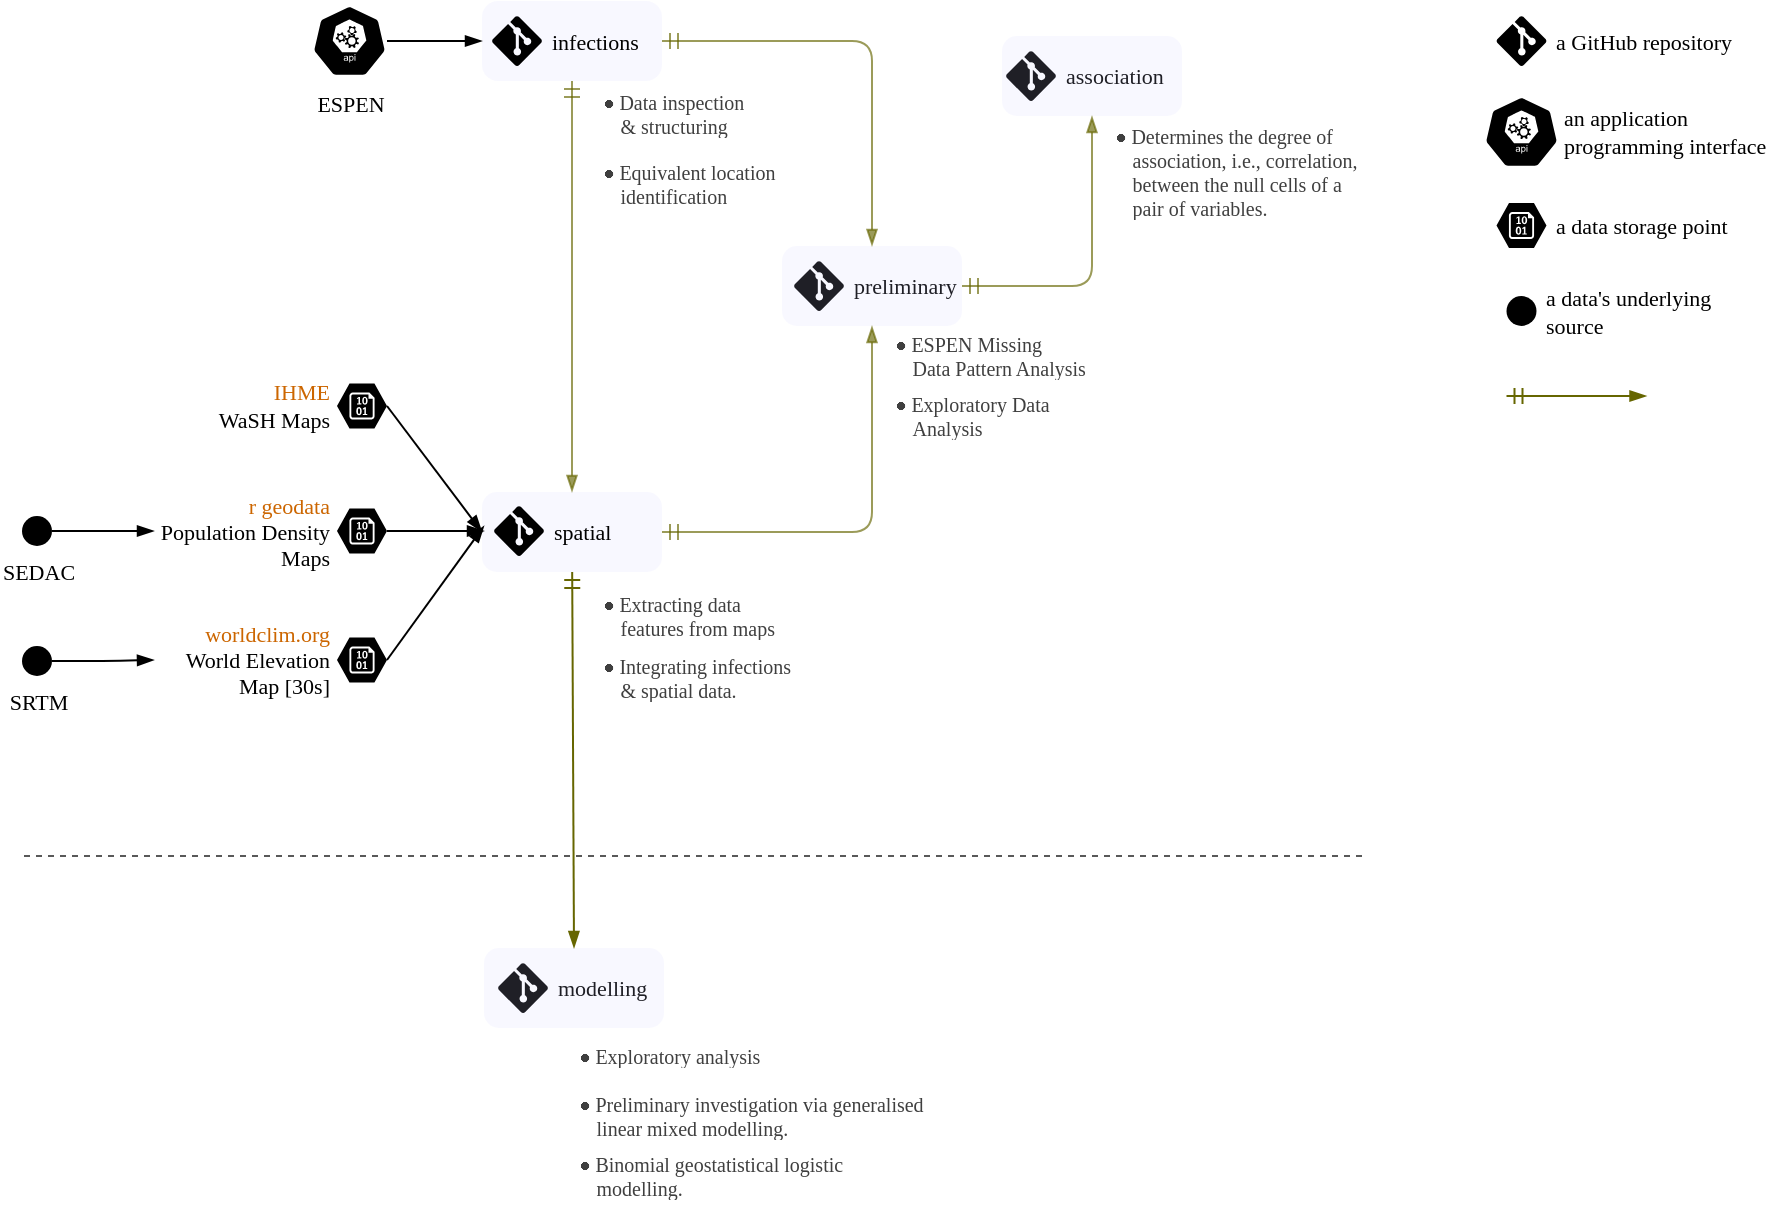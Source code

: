 <mxfile version="20.3.0" type="device"><diagram id="d1ab7348-05c3-a1e3-ca4d-12c340fd6b49" name="flow"><mxGraphModel dx="1038" dy="651" grid="1" gridSize="10" guides="1" tooltips="1" connect="1" arrows="1" fold="1" page="1" pageScale="1" pageWidth="1169" pageHeight="827" background="none" math="1" shadow="0"><root><mxCell id="0"/><mxCell id="1" parent="0"/><mxCell id="x-riW3ZFoQ_IFZtjwUd2-361" style="edgeStyle=orthogonalEdgeStyle;rounded=1;orthogonalLoop=1;jettySize=auto;html=1;entryX=0.5;entryY=1;entryDx=0;entryDy=0;startArrow=ERmandOne;startFill=0;endArrow=blockThin;endFill=1;strokeColor=#666600;opacity=65;" parent="1" source="1m_8A3rN13Qf_xB14CXs-471" target="1m_8A3rN13Qf_xB14CXs-472" edge="1"><mxGeometry relative="1" as="geometry"/></mxCell><mxCell id="x-riW3ZFoQ_IFZtjwUd2-366" value="" style="endArrow=none;dashed=1;html=1;rounded=1;strokeColor=#000000;opacity=65;" parent="1" edge="1"><mxGeometry width="50" height="50" relative="1" as="geometry"><mxPoint x="110" y="540" as="sourcePoint"/><mxPoint x="780" y="540" as="targetPoint"/></mxGeometry></mxCell><UserObject label="a GitHub repository" linkTarget="_blank" id="p4-r0AeJtEcNpWh-sozY-361"><mxCell style="verticalLabelPosition=middle;html=1;verticalAlign=middle;align=left;strokeColor=none;fillColor=#000000;shape=mxgraph.azure.git_repository;shadow=0;rotation=0;labelPosition=right;spacingRight=1;spacing=5;fontFamily=Gafata;fontSize=11;" vertex="1" parent="1"><mxGeometry x="846.25" y="120" width="25" height="25" as="geometry"/></mxCell></UserObject><mxCell id="p4-r0AeJtEcNpWh-sozY-362" value="an application&lt;br&gt;programming&amp;nbsp;interface" style="sketch=0;html=1;dashed=0;whitespace=wrap;fillColor=#000000;strokeColor=#ffffff;points=[[0.005,0.63,0],[0.1,0.2,0],[0.9,0.2,0],[0.5,0,0],[0.995,0.63,0],[0.72,0.99,0],[0.5,1,0],[0.28,0.99,0]];shape=mxgraph.kubernetes.icon;prIcon=api;labelPosition=right;verticalLabelPosition=middle;align=left;verticalAlign=middle;fontFamily=Gafata;fontSize=11;rotation=0;" vertex="1" parent="1"><mxGeometry x="840" y="160" width="37.5" height="36" as="geometry"/></mxCell><mxCell id="p4-r0AeJtEcNpWh-sozY-363" value="a data storage point" style="verticalLabelPosition=middle;html=1;verticalAlign=middle;align=left;strokeColor=none;fillColor=#000000;shape=mxgraph.azure.storage_blob;shadow=0;fontFamily=Gafata;fontSize=11;fontColor=#000000;rotation=0;labelPosition=right;spacing=5;" vertex="1" parent="1"><mxGeometry x="846.25" y="213.5" width="25" height="22.5" as="geometry"/></mxCell><mxCell id="p4-r0AeJtEcNpWh-sozY-364" value="a data's underlying&lt;br&gt;source" style="shape=ellipse;html=1;dashed=0;whitespace=wrap;aspect=fixed;perimeter=ellipsePerimeter;shadow=0;sketch=0;strokeColor=none;strokeWidth=1;fontFamily=Gafata;fontSize=11;fontColor=#000000;fillColor=#000000;rotation=0;labelPosition=right;verticalLabelPosition=middle;align=left;verticalAlign=middle;spacing=5;" vertex="1" parent="1"><mxGeometry x="851.25" y="260" width="15" height="15" as="geometry"/></mxCell><mxCell id="p4-r0AeJtEcNpWh-sozY-365" value="" style="edgeStyle=none;rounded=1;sketch=0;orthogonalLoop=1;jettySize=auto;html=1;shadow=0;strokeWidth=1;fontFamily=Gafata;fontSize=11;fontColor=#000000;startArrow=ERmandOne;startFill=0;endArrow=blockThin;endFill=1;elbow=vertical;strokeColor=#666600;" edge="1" parent="1"><mxGeometry relative="1" as="geometry"><mxPoint x="851.25" y="310" as="sourcePoint"/><mxPoint x="921.25" y="310" as="targetPoint"/></mxGeometry></mxCell><mxCell id="1m_8A3rN13Qf_xB14CXs-442" value="output" parent="0"/><mxCell id="1m_8A3rN13Qf_xB14CXs-449" value="" style="strokeColor=none;fillColor=#CCCCFF;shadow=0;strokeWidth=1;rounded=1;absoluteArcSize=1;arcSize=15;fontSize=12;fontColor=#9E9E9E;align=center;html=1;opacity=15;rotation=0;" parent="1m_8A3rN13Qf_xB14CXs-442" vertex="1"><mxGeometry x="339" y="358" width="90" height="40" as="geometry"/></mxCell><mxCell id="1m_8A3rN13Qf_xB14CXs-416" value="git" parent="0"/><mxCell id="1m_8A3rN13Qf_xB14CXs-447" value="" style="strokeColor=none;fillColor=#CCCCFF;shadow=0;strokeWidth=1;rounded=1;absoluteArcSize=1;arcSize=16;fontSize=12;fontColor=#9E9E9E;align=center;html=1;opacity=15;rotation=0;" parent="1m_8A3rN13Qf_xB14CXs-416" vertex="1"><mxGeometry x="339" y="112.5" width="90" height="40" as="geometry"/></mxCell><UserObject label="infections" link="https://www.github.com/helminthiases/infections" linkTarget="_blank" id="1m_8A3rN13Qf_xB14CXs-414"><mxCell style="verticalLabelPosition=middle;html=1;verticalAlign=middle;align=left;strokeColor=none;fillColor=#000000;shape=mxgraph.azure.git_repository;shadow=0;rotation=0;labelPosition=right;spacingRight=1;spacing=5;fontFamily=Gafata;fontSize=11;" parent="1m_8A3rN13Qf_xB14CXs-416" vertex="1"><mxGeometry x="344" y="120" width="25" height="25" as="geometry"/></mxCell></UserObject><mxCell id="1m_8A3rN13Qf_xB14CXs-420" value="preliminary" style="verticalLabelPosition=middle;html=1;verticalAlign=middle;align=left;strokeColor=none;fillColor=#000000;shape=mxgraph.azure.git_repository;shadow=0;rotation=0;labelPosition=right;spacingRight=1;spacing=5;fontFamily=Gafata;fontSize=11;" parent="1m_8A3rN13Qf_xB14CXs-416" vertex="1"><mxGeometry x="495" y="242.5" width="25" height="25" as="geometry"/></mxCell><mxCell id="1m_8A3rN13Qf_xB14CXs-421" value="modelling" style="verticalLabelPosition=middle;html=1;verticalAlign=middle;align=left;strokeColor=none;fillColor=#000000;shape=mxgraph.azure.git_repository;shadow=0;rotation=0;labelPosition=right;spacingRight=1;spacing=5;fontFamily=Gafata;fontSize=11;" parent="1m_8A3rN13Qf_xB14CXs-416" vertex="1"><mxGeometry x="347" y="593.5" width="25" height="25" as="geometry"/></mxCell><mxCell id="1m_8A3rN13Qf_xB14CXs-422" value="association" style="verticalLabelPosition=middle;html=1;verticalAlign=middle;align=left;strokeColor=none;fillColor=#000000;shape=mxgraph.azure.git_repository;shadow=0;rotation=0;labelPosition=right;spacingRight=1;spacing=5;fontFamily=Gafata;fontSize=11;" parent="1m_8A3rN13Qf_xB14CXs-416" vertex="1"><mxGeometry x="601" y="137.5" width="25" height="25" as="geometry"/></mxCell><mxCell id="1m_8A3rN13Qf_xB14CXs-419" value="spatial" style="verticalLabelPosition=middle;html=1;verticalAlign=middle;align=left;strokeColor=none;fillColor=#000000;shape=mxgraph.azure.git_repository;shadow=0;rotation=0;labelPosition=right;spacingRight=1;spacing=5;fontFamily=Gafata;fontSize=11;" parent="1m_8A3rN13Qf_xB14CXs-416" vertex="1"><mxGeometry x="345" y="365" width="25" height="25" as="geometry"/></mxCell><mxCell id="1m_8A3rN13Qf_xB14CXs-475" value="\( \bullet\)&amp;nbsp;Data inspection&lt;br&gt;\(\;\;\) &amp;amp; structuring" style="text;html=1;strokeColor=none;fillColor=none;align=left;verticalAlign=middle;whiteSpace=wrap;rounded=1;fontFamily=Gafata;fontSize=10;opacity=15;fontColor=#000000;textOpacity=75;glass=1;" parent="1m_8A3rN13Qf_xB14CXs-416" vertex="1"><mxGeometry x="398" y="154" width="90" height="30" as="geometry"/></mxCell><UserObject label="\( \bullet\)&amp;nbsp;Equivalent location&lt;br&gt;\(\;\;\)&amp;nbsp;identification" tooltip="the identificatio of equivalet locations via grphical networks" id="1m_8A3rN13Qf_xB14CXs-476"><mxCell style="text;html=1;strokeColor=none;fillColor=none;align=left;verticalAlign=middle;whiteSpace=wrap;rounded=1;fontFamily=Gafata;fontSize=10;opacity=15;fontColor=#000000;textOpacity=75;glass=1;" parent="1m_8A3rN13Qf_xB14CXs-416" vertex="1"><mxGeometry x="398" y="189" width="94" height="30" as="geometry"/></mxCell></UserObject><UserObject label="\( \bullet\) Determines the degree of&lt;br&gt;\(\;\;\) association, i.e., correlation,&lt;br&gt;\(\;\;\) between the null cells of a&lt;br&gt;\(\;\;\) pair of variables." tooltip="Geographic information processing: Extracting spatial data features per ESPEN STH experiments site." id="x-riW3ZFoQ_IFZtjwUd2-365"><mxCell style="text;html=1;strokeColor=none;fillColor=none;align=left;verticalAlign=middle;whiteSpace=wrap;rounded=1;fontFamily=Gafata;fontSize=10;opacity=15;fontColor=#000000;textOpacity=75;" parent="1m_8A3rN13Qf_xB14CXs-416" vertex="1"><mxGeometry x="654" y="175" width="136" height="45" as="geometry"/></mxCell></UserObject><mxCell id="1m_8A3rN13Qf_xB14CXs-482" value="\( \bullet\) ESPEN Missing&lt;br&gt;\(\;\;\) Data Pattern Analysis" style="text;html=1;strokeColor=none;fillColor=none;align=left;verticalAlign=middle;whiteSpace=wrap;rounded=1;fontFamily=Gafata;fontSize=10;opacity=15;fontColor=#000000;textOpacity=75;glass=1;" parent="1m_8A3rN13Qf_xB14CXs-416" vertex="1"><mxGeometry x="544" y="275" width="103" height="30" as="geometry"/></mxCell><mxCell id="1m_8A3rN13Qf_xB14CXs-483" value="\(\bullet\)&amp;nbsp;Exploratory Data &lt;br&gt;\(\;\;\)&amp;nbsp;Analysis" style="text;html=1;strokeColor=none;fillColor=none;align=left;verticalAlign=middle;whiteSpace=wrap;rounded=1;fontFamily=Gafata;fontSize=10;opacity=15;fontColor=#000000;textOpacity=75;glass=1;" parent="1m_8A3rN13Qf_xB14CXs-416" vertex="1"><mxGeometry x="544" y="305" width="100" height="30" as="geometry"/></mxCell><UserObject label="\( \bullet\) Extracting data&lt;br&gt;\(\;\;\) features from maps" tooltip="Geographic information processing: Extracting spatial data features per ESPEN STH experiments site." id="1m_8A3rN13Qf_xB14CXs-477"><mxCell style="text;html=1;strokeColor=none;fillColor=none;align=left;verticalAlign=middle;whiteSpace=wrap;rounded=1;fontFamily=Gafata;fontSize=10;opacity=15;fontColor=#000000;textOpacity=75;" parent="1m_8A3rN13Qf_xB14CXs-416" vertex="1"><mxGeometry x="398" y="405" width="101" height="30" as="geometry"/></mxCell></UserObject><UserObject label="\( \bullet\)&amp;nbsp;Integrating infections&lt;br&gt;\(\;\;\) &amp;amp; spatial data." tooltip="Geographic information processing: Extracting spatial data features per ESPEN STH experiments site." id="1m_8A3rN13Qf_xB14CXs-478"><mxCell style="text;html=1;strokeColor=none;fillColor=none;align=left;verticalAlign=middle;whiteSpace=wrap;rounded=1;fontFamily=Gafata;fontSize=10;opacity=15;fontColor=#000000;textOpacity=75;" parent="1m_8A3rN13Qf_xB14CXs-416" vertex="1"><mxGeometry x="398" y="436" width="101" height="30" as="geometry"/></mxCell></UserObject><UserObject label="\( \bullet\) Exploratory analysis" tooltip="Exploratory data analysis.  Thus far, the focus is Togo." id="x-riW3ZFoQ_IFZtjwUd2-362"><mxCell style="text;html=1;strokeColor=none;fillColor=none;align=left;verticalAlign=middle;whiteSpace=wrap;rounded=1;fontFamily=Gafata;fontSize=10;opacity=15;fontColor=#000000;textOpacity=75;" parent="1m_8A3rN13Qf_xB14CXs-416" vertex="1"><mxGeometry x="386" y="625" width="101" height="30" as="geometry"/></mxCell></UserObject><UserObject label="\( \bullet\) Preliminary investigation via generalised&lt;br&gt;\(\;\;\) linear mixed modelling." tooltip="Geographic information processing: Extracting spatial data features per ESPEN STH experiments site." id="x-riW3ZFoQ_IFZtjwUd2-363"><mxCell style="text;html=1;strokeColor=none;fillColor=none;align=left;verticalAlign=middle;whiteSpace=wrap;rounded=1;fontFamily=Gafata;fontSize=10;opacity=15;fontColor=#000000;textOpacity=75;" parent="1m_8A3rN13Qf_xB14CXs-416" vertex="1"><mxGeometry x="386" y="655" width="190" height="30" as="geometry"/></mxCell></UserObject><UserObject label="\( \bullet\) Binomial geostatistical logistic&lt;br&gt;\(\;\;\) modelling." tooltip="Geographic information processing: Extracting spatial data features per ESPEN STH experiments site." id="x-riW3ZFoQ_IFZtjwUd2-364"><mxCell style="text;html=1;strokeColor=none;fillColor=none;align=left;verticalAlign=middle;whiteSpace=wrap;rounded=1;fontFamily=Gafata;fontSize=10;opacity=15;fontColor=#000000;textOpacity=75;" parent="1m_8A3rN13Qf_xB14CXs-416" vertex="1"><mxGeometry x="386" y="685" width="190" height="30" as="geometry"/></mxCell></UserObject><mxCell id="1m_8A3rN13Qf_xB14CXs-425" value="source" parent="0"/><mxCell id="361" value="" style="strokeColor=none;fillColor=#ffffff;shadow=0;strokeWidth=1;rounded=1;absoluteArcSize=1;arcSize=2;fontSize=11;fontColor=#9E9E9E;align=center;html=1;fontFamily=Gafata;" parent="1m_8A3rN13Qf_xB14CXs-425" vertex="1"><mxGeometry x="181.5" y="295" width="110" height="40" as="geometry"/></mxCell><mxCell id="1m_8A3rN13Qf_xB14CXs-412" value="ESPEN" style="sketch=0;html=1;dashed=0;whitespace=wrap;fillColor=#000000;strokeColor=#ffffff;points=[[0.005,0.63,0],[0.1,0.2,0],[0.9,0.2,0],[0.5,0,0],[0.995,0.63,0],[0.72,0.99,0],[0.5,1,0],[0.28,0.99,0]];shape=mxgraph.kubernetes.icon;prIcon=api;labelPosition=center;verticalLabelPosition=bottom;align=center;verticalAlign=top;fontFamily=Gafata;fontSize=11;rotation=0;" parent="1m_8A3rN13Qf_xB14CXs-425" vertex="1"><mxGeometry x="254" y="114.5" width="37.5" height="36" as="geometry"/></mxCell><mxCell id="1m_8A3rN13Qf_xB14CXs-426" value="" style="strokeColor=none;fillColor=#ffffff;shadow=0;strokeWidth=1;rounded=1;absoluteArcSize=1;arcSize=2;fontSize=11;fontColor=#9E9E9E;align=center;html=1;fontFamily=Gafata;" parent="1m_8A3rN13Qf_xB14CXs-425" vertex="1"><mxGeometry x="175" y="357.5" width="116.5" height="40" as="geometry"/></mxCell><mxCell id="1m_8A3rN13Qf_xB14CXs-429" value="" style="strokeColor=none;fillColor=#ffffff;shadow=0;strokeWidth=1;rounded=1;absoluteArcSize=1;arcSize=2;fontSize=11;fontColor=#9E9E9E;align=center;html=1;fontFamily=Gafata;" parent="1m_8A3rN13Qf_xB14CXs-425" vertex="1"><mxGeometry x="175" y="422" width="116.5" height="40" as="geometry"/></mxCell><mxCell id="1m_8A3rN13Qf_xB14CXs-431" value="&lt;font color=&quot;#cc6600&quot;&gt;worldclim.org&lt;/font&gt;&lt;br&gt;World Elevation&lt;br&gt;Map [30s]" style="verticalLabelPosition=middle;html=1;verticalAlign=middle;align=right;strokeColor=none;fillColor=#000000;shape=mxgraph.azure.storage_blob;shadow=0;fontFamily=Gafata;fontSize=11;fontColor=#000000;rotation=0;labelPosition=left;spacing=5;" parent="1m_8A3rN13Qf_xB14CXs-425" vertex="1"><mxGeometry x="266.5" y="430.75" width="25" height="22.5" as="geometry"/></mxCell><mxCell id="1m_8A3rN13Qf_xB14CXs-434" value="&lt;span style=&quot;text-align: left;&quot;&gt;&lt;font color=&quot;#cc6600&quot;&gt;r geodata&lt;/font&gt;&lt;/span&gt;&lt;br style=&quot;text-align: left;&quot;&gt;&lt;span style=&quot;text-align: left;&quot;&gt;Population Density&lt;br&gt;Maps&lt;/span&gt;" style="verticalLabelPosition=middle;html=1;verticalAlign=middle;align=right;strokeColor=none;fillColor=#000000;shape=mxgraph.azure.storage_blob;shadow=0;fontFamily=Gafata;fontSize=11;fontColor=#000000;rotation=0;labelPosition=left;spacing=5;" parent="1m_8A3rN13Qf_xB14CXs-425" vertex="1"><mxGeometry x="266.5" y="366.25" width="25" height="22.5" as="geometry"/></mxCell><mxCell id="1m_8A3rN13Qf_xB14CXs-436" value="&lt;span style=&quot;text-align: left;&quot;&gt;&lt;font color=&quot;#cc6600&quot;&gt;IHME&lt;/font&gt;&lt;/span&gt;&lt;br style=&quot;text-align: left;&quot;&gt;&lt;span style=&quot;text-align: left;&quot;&gt;WaSH&amp;nbsp;Maps&lt;/span&gt;" style="verticalLabelPosition=middle;html=1;verticalAlign=middle;align=right;strokeColor=none;fillColor=#000000;shape=mxgraph.azure.storage_blob;shadow=0;fontFamily=Gafata;fontSize=11;fontColor=#000000;rotation=0;labelPosition=left;spacing=5;" parent="1m_8A3rN13Qf_xB14CXs-425" vertex="1"><mxGeometry x="266.5" y="303.75" width="25" height="22.5" as="geometry"/></mxCell><mxCell id="1m_8A3rN13Qf_xB14CXs-460" value="reference" parent="0"/><mxCell id="1m_8A3rN13Qf_xB14CXs-461" style="edgeStyle=orthogonalEdgeStyle;rounded=1;sketch=0;orthogonalLoop=1;jettySize=auto;html=1;entryX=0;entryY=0.5;entryDx=0;entryDy=0;shadow=0;strokeWidth=1;fontFamily=Gafata;fontSize=11;fontColor=#000000;endArrow=blockThin;endFill=1;elbow=vertical;" parent="1m_8A3rN13Qf_xB14CXs-460" source="1m_8A3rN13Qf_xB14CXs-459" target="1m_8A3rN13Qf_xB14CXs-426" edge="1"><mxGeometry relative="1" as="geometry"/></mxCell><mxCell id="1m_8A3rN13Qf_xB14CXs-459" value="SEDAC" style="shape=ellipse;html=1;dashed=0;whitespace=wrap;aspect=fixed;perimeter=ellipsePerimeter;shadow=0;sketch=0;strokeColor=none;strokeWidth=1;fontFamily=Gafata;fontSize=11;fontColor=#000000;fillColor=#000000;rotation=0;labelPosition=center;verticalLabelPosition=bottom;align=center;verticalAlign=top;" parent="1m_8A3rN13Qf_xB14CXs-460" vertex="1"><mxGeometry x="109" y="370" width="15" height="15" as="geometry"/></mxCell><mxCell id="1m_8A3rN13Qf_xB14CXs-463" style="edgeStyle=orthogonalEdgeStyle;rounded=1;sketch=0;orthogonalLoop=1;jettySize=auto;html=1;entryX=0;entryY=0.5;entryDx=0;entryDy=0;shadow=0;strokeWidth=1;fontFamily=Gafata;fontSize=11;fontColor=#000000;endArrow=blockThin;endFill=1;elbow=vertical;" parent="1m_8A3rN13Qf_xB14CXs-460" source="1m_8A3rN13Qf_xB14CXs-462" target="1m_8A3rN13Qf_xB14CXs-429" edge="1"><mxGeometry relative="1" as="geometry"/></mxCell><mxCell id="1m_8A3rN13Qf_xB14CXs-462" value="SRTM" style="shape=ellipse;html=1;dashed=0;whitespace=wrap;aspect=fixed;perimeter=ellipsePerimeter;shadow=0;sketch=0;strokeColor=none;strokeWidth=1;fontFamily=Gafata;fontSize=11;fontColor=#000000;fillColor=#000000;rotation=0;labelPosition=center;verticalLabelPosition=bottom;align=center;verticalAlign=top;" parent="1m_8A3rN13Qf_xB14CXs-460" vertex="1"><mxGeometry x="109" y="435" width="15" height="15" as="geometry"/></mxCell><mxCell id="1m_8A3rN13Qf_xB14CXs-464" value="" style="edgeStyle=orthogonalEdgeStyle;rounded=1;sketch=0;orthogonalLoop=1;jettySize=auto;html=1;shadow=0;strokeWidth=1;fontFamily=Gafata;fontSize=11;fontColor=#000000;endArrow=blockThin;endFill=1;elbow=vertical;exitX=0.5;exitY=1;exitDx=0;exitDy=0;startArrow=ERmandOne;startFill=0;horizontal=0;verticalAlign=bottom;strokeColor=#666600;opacity=65;" parent="1m_8A3rN13Qf_xB14CXs-460" source="1m_8A3rN13Qf_xB14CXs-447" target="1m_8A3rN13Qf_xB14CXs-449" edge="1"><mxGeometry x="0.046" y="16" relative="1" as="geometry"><mxPoint y="1" as="offset"/></mxGeometry></mxCell><mxCell id="1m_8A3rN13Qf_xB14CXs-465" style="rounded=1;sketch=0;orthogonalLoop=1;jettySize=auto;html=1;entryX=0;entryY=0.5;entryDx=0;entryDy=0;shadow=0;strokeWidth=1;fontFamily=Gafata;fontSize=11;fontColor=#000000;endArrow=blockThin;endFill=1;elbow=vertical;exitX=1;exitY=0.5;exitDx=0;exitDy=0;startArrow=none;startFill=0;exitPerimeter=0;" parent="1m_8A3rN13Qf_xB14CXs-460" source="1m_8A3rN13Qf_xB14CXs-436" target="1m_8A3rN13Qf_xB14CXs-449" edge="1"><mxGeometry relative="1" as="geometry"/></mxCell><mxCell id="1m_8A3rN13Qf_xB14CXs-466" style="edgeStyle=none;rounded=1;sketch=0;orthogonalLoop=1;jettySize=auto;html=1;shadow=0;strokeWidth=1;fontFamily=Gafata;fontSize=11;fontColor=#000000;endArrow=blockThin;endFill=1;elbow=vertical;" parent="1m_8A3rN13Qf_xB14CXs-460" source="1m_8A3rN13Qf_xB14CXs-434" edge="1"><mxGeometry relative="1" as="geometry"><mxPoint x="340" y="377.5" as="targetPoint"/></mxGeometry></mxCell><mxCell id="1m_8A3rN13Qf_xB14CXs-467" style="edgeStyle=none;rounded=1;sketch=0;orthogonalLoop=1;jettySize=auto;html=1;shadow=0;strokeWidth=1;fontFamily=Gafata;fontSize=11;fontColor=#000000;endArrow=blockThin;endFill=1;elbow=vertical;exitX=1;exitY=0.5;exitDx=0;exitDy=0;exitPerimeter=0;" parent="1m_8A3rN13Qf_xB14CXs-460" source="1m_8A3rN13Qf_xB14CXs-431" edge="1"><mxGeometry relative="1" as="geometry"><mxPoint x="340" y="375" as="targetPoint"/></mxGeometry></mxCell><mxCell id="1m_8A3rN13Qf_xB14CXs-469" style="edgeStyle=none;rounded=1;sketch=0;orthogonalLoop=1;jettySize=auto;html=1;entryX=0;entryY=0.5;entryDx=0;entryDy=0;shadow=0;strokeWidth=1;fontFamily=Gafata;fontSize=11;fontColor=#000000;endArrow=blockThin;endFill=1;elbow=vertical;" parent="1m_8A3rN13Qf_xB14CXs-460" source="1m_8A3rN13Qf_xB14CXs-412" target="1m_8A3rN13Qf_xB14CXs-447" edge="1"><mxGeometry relative="1" as="geometry"/></mxCell><mxCell id="1m_8A3rN13Qf_xB14CXs-470" value="" style="strokeColor=none;fillColor=#CCCCFF;shadow=0;strokeWidth=1;rounded=1;absoluteArcSize=1;arcSize=15;fontSize=12;fontColor=#9E9E9E;align=center;html=1;opacity=15;rotation=0;" parent="1m_8A3rN13Qf_xB14CXs-460" vertex="1"><mxGeometry x="340" y="586" width="90" height="40" as="geometry"/></mxCell><mxCell id="1m_8A3rN13Qf_xB14CXs-471" value="" style="strokeColor=none;fillColor=#CCCCFF;shadow=0;strokeWidth=1;rounded=1;absoluteArcSize=1;arcSize=15;fontSize=12;fontColor=#9E9E9E;align=center;html=1;opacity=15;rotation=0;" parent="1m_8A3rN13Qf_xB14CXs-460" vertex="1"><mxGeometry x="489" y="235" width="90" height="40" as="geometry"/></mxCell><mxCell id="1m_8A3rN13Qf_xB14CXs-472" value="" style="strokeColor=none;fillColor=#CCCCFF;shadow=0;strokeWidth=1;rounded=1;absoluteArcSize=1;arcSize=15;fontSize=12;fontColor=#9E9E9E;align=center;html=1;opacity=15;rotation=0;" parent="1m_8A3rN13Qf_xB14CXs-460" vertex="1"><mxGeometry x="599" y="130" width="90" height="40" as="geometry"/></mxCell><mxCell id="1m_8A3rN13Qf_xB14CXs-474" value="" style="edgeStyle=none;rounded=1;sketch=0;orthogonalLoop=1;jettySize=auto;html=1;entryX=0.5;entryY=0;entryDx=0;entryDy=0;shadow=0;strokeWidth=1;fontFamily=Gafata;fontSize=11;fontColor=#000000;startArrow=ERmandOne;startFill=0;endArrow=blockThin;endFill=1;elbow=vertical;strokeColor=#666600;" parent="1m_8A3rN13Qf_xB14CXs-460" source="1m_8A3rN13Qf_xB14CXs-449" target="1m_8A3rN13Qf_xB14CXs-470" edge="1"><mxGeometry relative="1" as="geometry"/></mxCell><mxCell id="1m_8A3rN13Qf_xB14CXs-480" style="edgeStyle=orthogonalEdgeStyle;rounded=1;sketch=0;orthogonalLoop=1;jettySize=auto;html=1;entryX=0.5;entryY=1;entryDx=0;entryDy=0;shadow=0;strokeColor=#666600;strokeWidth=1;fontFamily=Gafata;fontSize=11;fontColor=#000000;startArrow=ERmandOne;startFill=0;endArrow=blockThin;endFill=1;opacity=65;elbow=vertical;" parent="1m_8A3rN13Qf_xB14CXs-460" source="1m_8A3rN13Qf_xB14CXs-449" target="1m_8A3rN13Qf_xB14CXs-471" edge="1"><mxGeometry relative="1" as="geometry"/></mxCell><mxCell id="1m_8A3rN13Qf_xB14CXs-481" style="edgeStyle=orthogonalEdgeStyle;rounded=1;sketch=0;orthogonalLoop=1;jettySize=auto;html=1;entryX=0.5;entryY=0;entryDx=0;entryDy=0;shadow=0;strokeColor=#666600;strokeWidth=1;fontFamily=Gafata;fontSize=11;fontColor=#000000;startArrow=ERmandOne;startFill=0;endArrow=blockThin;endFill=1;opacity=65;elbow=vertical;" parent="1m_8A3rN13Qf_xB14CXs-460" source="1m_8A3rN13Qf_xB14CXs-447" target="1m_8A3rN13Qf_xB14CXs-471" edge="1"><mxGeometry relative="1" as="geometry"/></mxCell></root></mxGraphModel></diagram></mxfile>